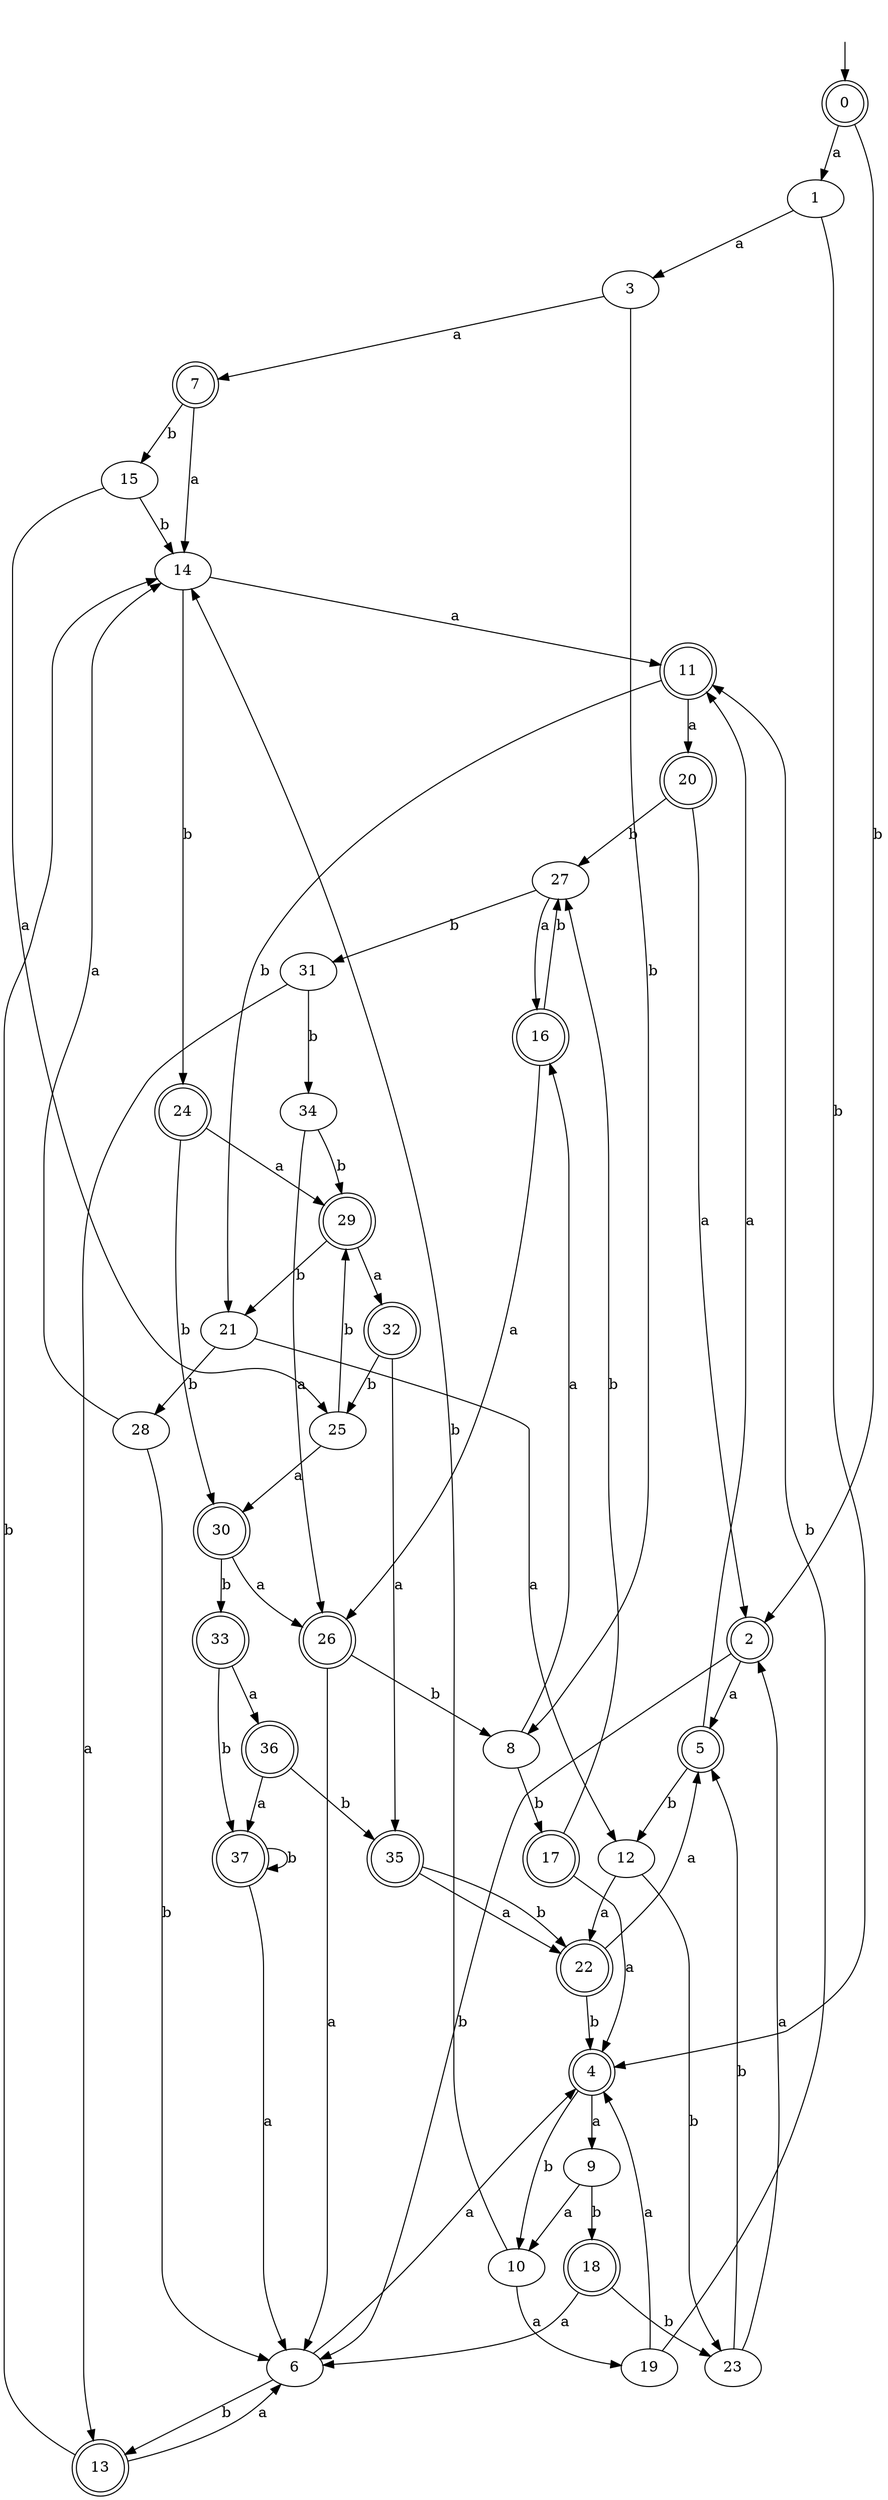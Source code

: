 digraph RandomDFA {
  __start0 [label="", shape=none];
  __start0 -> 0 [label=""];
  0 [shape=circle] [shape=doublecircle]
  0 -> 1 [label="a"]
  0 -> 2 [label="b"]
  1
  1 -> 3 [label="a"]
  1 -> 4 [label="b"]
  2 [shape=doublecircle]
  2 -> 5 [label="a"]
  2 -> 6 [label="b"]
  3
  3 -> 7 [label="a"]
  3 -> 8 [label="b"]
  4 [shape=doublecircle]
  4 -> 9 [label="a"]
  4 -> 10 [label="b"]
  5 [shape=doublecircle]
  5 -> 11 [label="a"]
  5 -> 12 [label="b"]
  6
  6 -> 4 [label="a"]
  6 -> 13 [label="b"]
  7 [shape=doublecircle]
  7 -> 14 [label="a"]
  7 -> 15 [label="b"]
  8
  8 -> 16 [label="a"]
  8 -> 17 [label="b"]
  9
  9 -> 10 [label="a"]
  9 -> 18 [label="b"]
  10
  10 -> 19 [label="a"]
  10 -> 14 [label="b"]
  11 [shape=doublecircle]
  11 -> 20 [label="a"]
  11 -> 21 [label="b"]
  12
  12 -> 22 [label="a"]
  12 -> 23 [label="b"]
  13 [shape=doublecircle]
  13 -> 6 [label="a"]
  13 -> 14 [label="b"]
  14
  14 -> 11 [label="a"]
  14 -> 24 [label="b"]
  15
  15 -> 25 [label="a"]
  15 -> 14 [label="b"]
  16 [shape=doublecircle]
  16 -> 26 [label="a"]
  16 -> 27 [label="b"]
  17 [shape=doublecircle]
  17 -> 4 [label="a"]
  17 -> 27 [label="b"]
  18 [shape=doublecircle]
  18 -> 6 [label="a"]
  18 -> 23 [label="b"]
  19
  19 -> 4 [label="a"]
  19 -> 11 [label="b"]
  20 [shape=doublecircle]
  20 -> 2 [label="a"]
  20 -> 27 [label="b"]
  21
  21 -> 12 [label="a"]
  21 -> 28 [label="b"]
  22 [shape=doublecircle]
  22 -> 5 [label="a"]
  22 -> 4 [label="b"]
  23
  23 -> 2 [label="a"]
  23 -> 5 [label="b"]
  24 [shape=doublecircle]
  24 -> 29 [label="a"]
  24 -> 30 [label="b"]
  25
  25 -> 30 [label="a"]
  25 -> 29 [label="b"]
  26 [shape=doublecircle]
  26 -> 6 [label="a"]
  26 -> 8 [label="b"]
  27
  27 -> 16 [label="a"]
  27 -> 31 [label="b"]
  28
  28 -> 14 [label="a"]
  28 -> 6 [label="b"]
  29 [shape=doublecircle]
  29 -> 32 [label="a"]
  29 -> 21 [label="b"]
  30 [shape=doublecircle]
  30 -> 26 [label="a"]
  30 -> 33 [label="b"]
  31
  31 -> 13 [label="a"]
  31 -> 34 [label="b"]
  32 [shape=doublecircle]
  32 -> 35 [label="a"]
  32 -> 25 [label="b"]
  33 [shape=doublecircle]
  33 -> 36 [label="a"]
  33 -> 37 [label="b"]
  34
  34 -> 26 [label="a"]
  34 -> 29 [label="b"]
  35 [shape=doublecircle]
  35 -> 22 [label="a"]
  35 -> 22 [label="b"]
  36 [shape=doublecircle]
  36 -> 37 [label="a"]
  36 -> 35 [label="b"]
  37 [shape=doublecircle]
  37 -> 6 [label="a"]
  37 -> 37 [label="b"]
}
